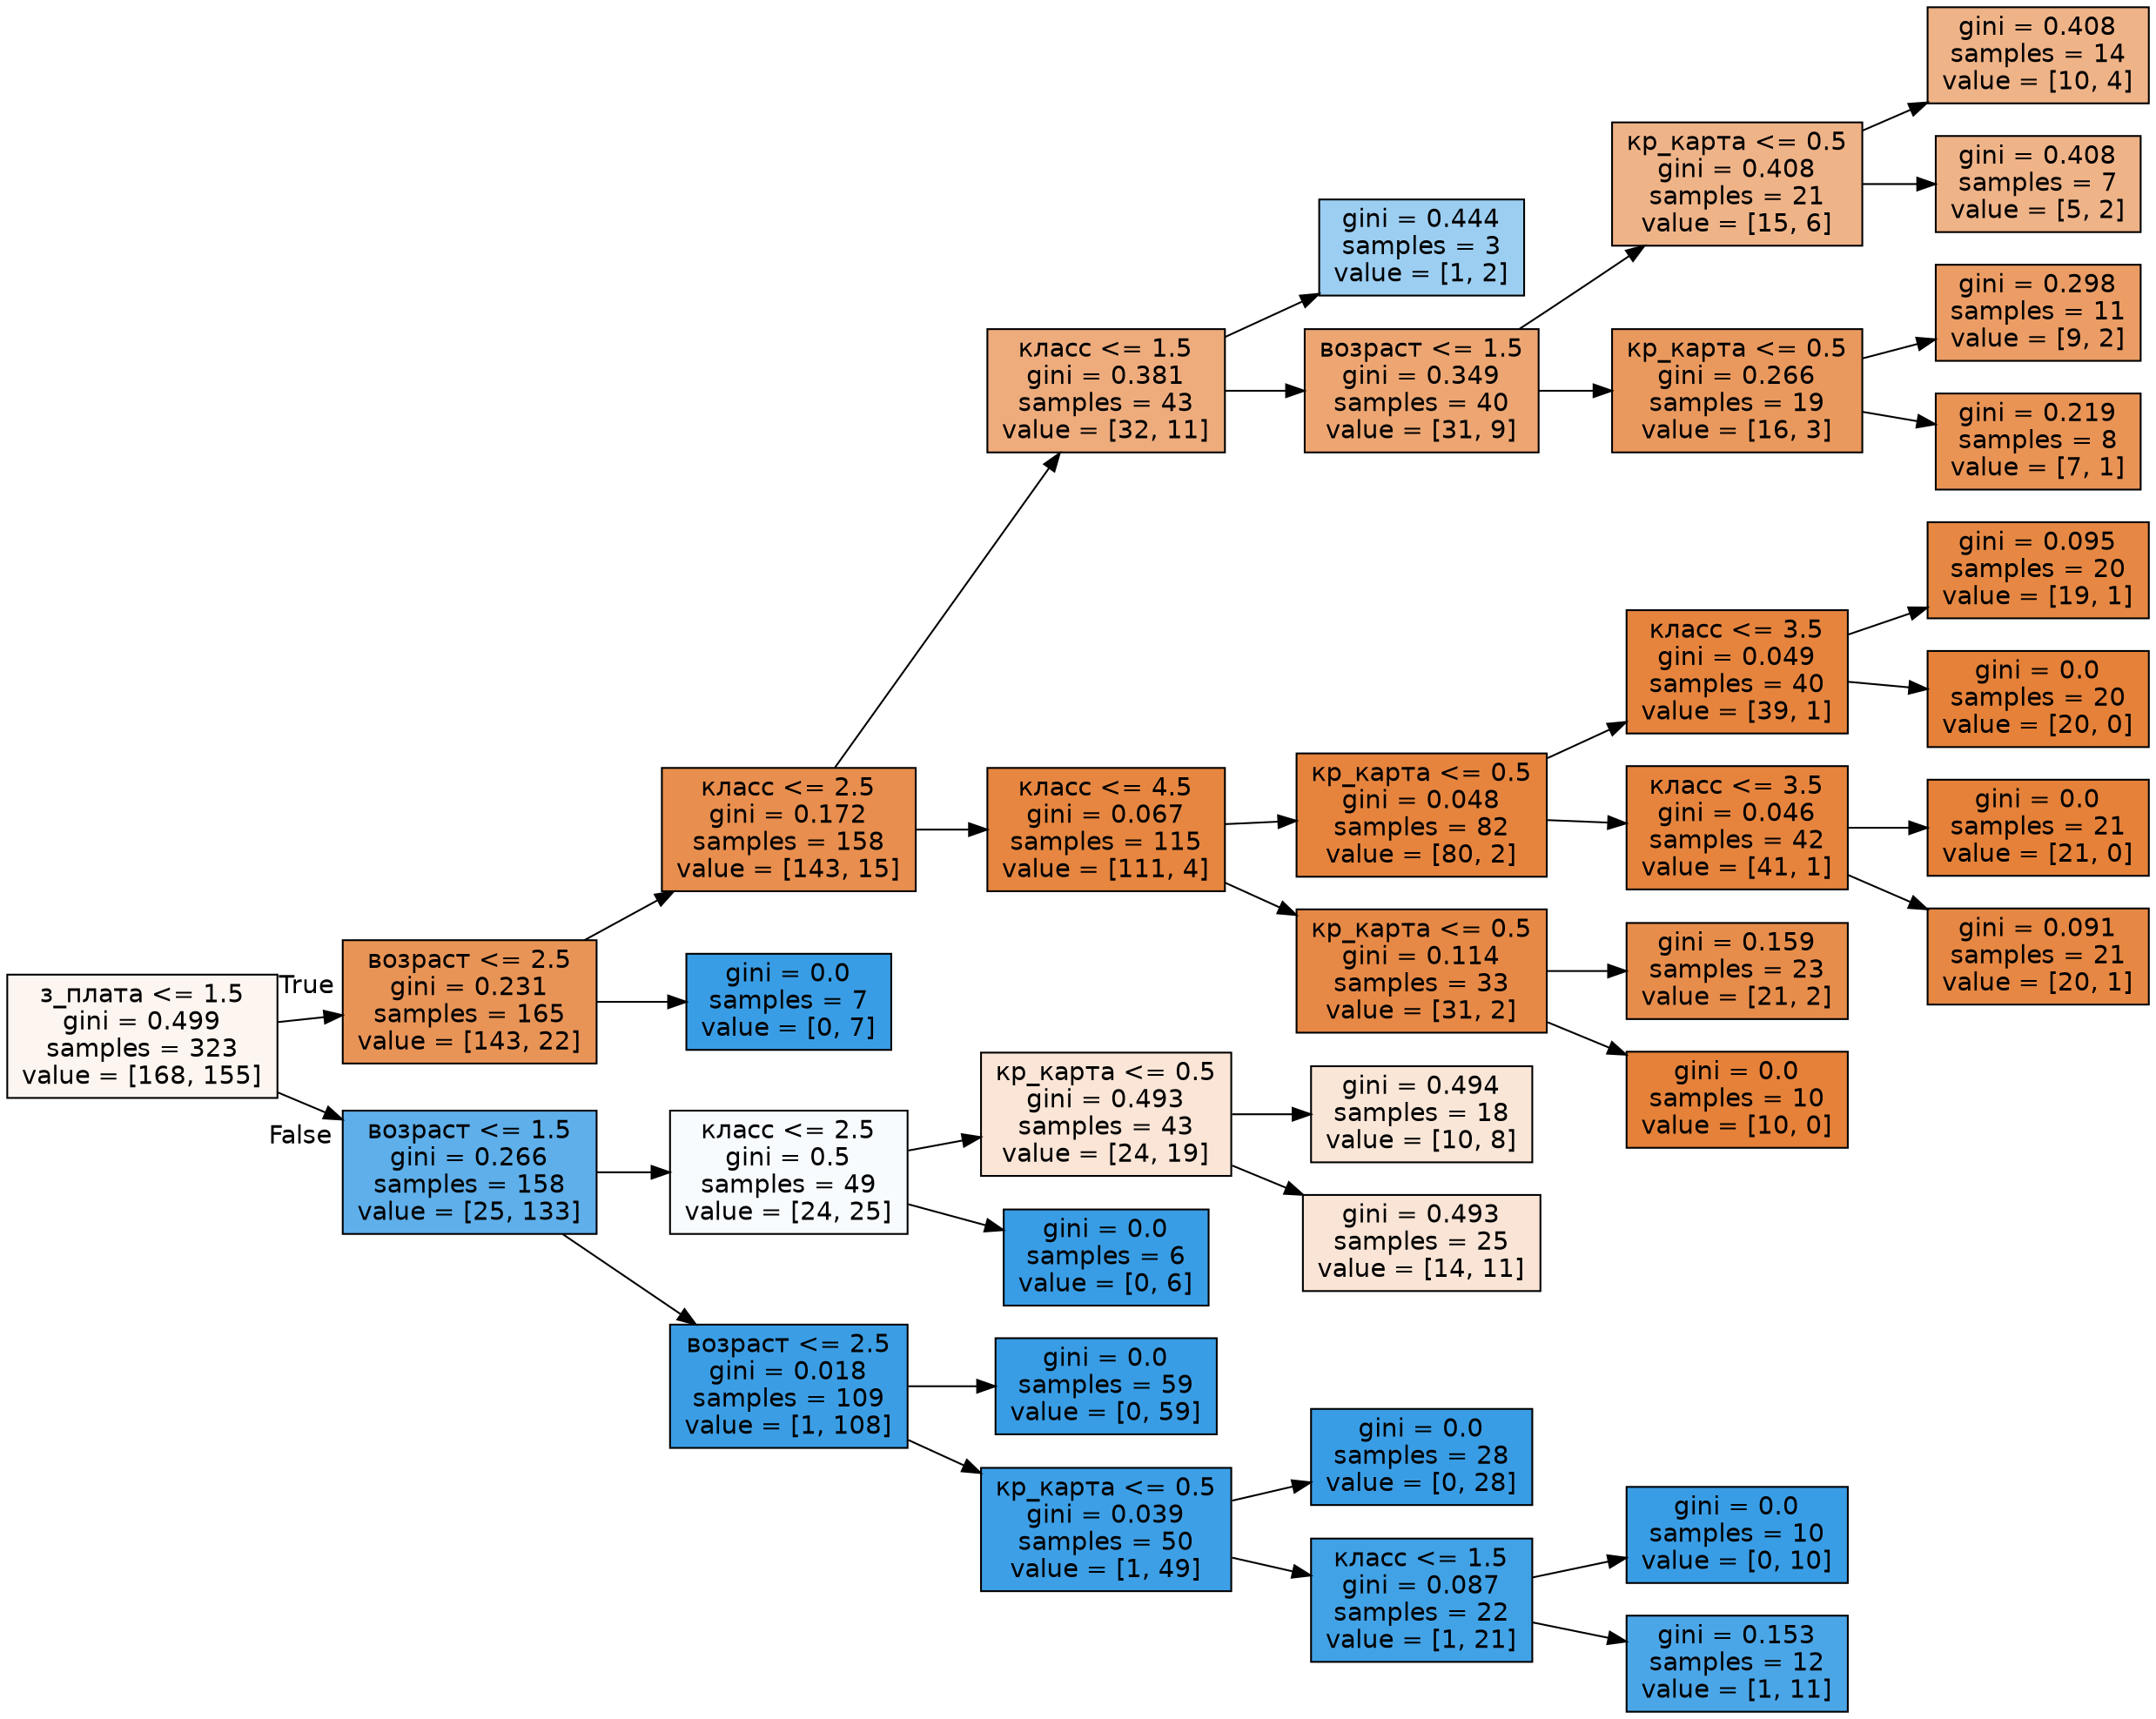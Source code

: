 digraph Tree {
node [shape=box, style="filled", color="black", fontname="helvetica"] ;
edge [fontname="helvetica"] ;
rankdir=LR ;
0 [label="з_плата <= 1.5\ngini = 0.499\nsamples = 323\nvalue = [168, 155]", fillcolor="#fdf5f0"] ;
1 [label="возраст <= 2.5\ngini = 0.231\nsamples = 165\nvalue = [143, 22]", fillcolor="#e99457"] ;
0 -> 1 [labeldistance=2.5, labelangle=-45, headlabel="True"] ;
2 [label="клаcс <= 2.5\ngini = 0.172\nsamples = 158\nvalue = [143, 15]", fillcolor="#e88e4e"] ;
1 -> 2 ;
3 [label="клаcс <= 1.5\ngini = 0.381\nsamples = 43\nvalue = [32, 11]", fillcolor="#eeac7d"] ;
2 -> 3 ;
4 [label="gini = 0.444\nsamples = 3\nvalue = [1, 2]", fillcolor="#9ccef2"] ;
3 -> 4 ;
5 [label="возраст <= 1.5\ngini = 0.349\nsamples = 40\nvalue = [31, 9]", fillcolor="#eda672"] ;
3 -> 5 ;
6 [label="кр_карта <= 0.5\ngini = 0.408\nsamples = 21\nvalue = [15, 6]", fillcolor="#efb388"] ;
5 -> 6 ;
7 [label="gini = 0.408\nsamples = 14\nvalue = [10, 4]", fillcolor="#efb388"] ;
6 -> 7 ;
8 [label="gini = 0.408\nsamples = 7\nvalue = [5, 2]", fillcolor="#efb388"] ;
6 -> 8 ;
9 [label="кр_карта <= 0.5\ngini = 0.266\nsamples = 19\nvalue = [16, 3]", fillcolor="#ea995e"] ;
5 -> 9 ;
10 [label="gini = 0.298\nsamples = 11\nvalue = [9, 2]", fillcolor="#eb9d65"] ;
9 -> 10 ;
11 [label="gini = 0.219\nsamples = 8\nvalue = [7, 1]", fillcolor="#e99355"] ;
9 -> 11 ;
12 [label="клаcс <= 4.5\ngini = 0.067\nsamples = 115\nvalue = [111, 4]", fillcolor="#e68640"] ;
2 -> 12 ;
13 [label="кр_карта <= 0.5\ngini = 0.048\nsamples = 82\nvalue = [80, 2]", fillcolor="#e6843e"] ;
12 -> 13 ;
14 [label="клаcс <= 3.5\ngini = 0.049\nsamples = 40\nvalue = [39, 1]", fillcolor="#e6843e"] ;
13 -> 14 ;
15 [label="gini = 0.095\nsamples = 20\nvalue = [19, 1]", fillcolor="#e68843"] ;
14 -> 15 ;
16 [label="gini = 0.0\nsamples = 20\nvalue = [20, 0]", fillcolor="#e58139"] ;
14 -> 16 ;
17 [label="клаcс <= 3.5\ngini = 0.046\nsamples = 42\nvalue = [41, 1]", fillcolor="#e6843e"] ;
13 -> 17 ;
18 [label="gini = 0.0\nsamples = 21\nvalue = [21, 0]", fillcolor="#e58139"] ;
17 -> 18 ;
19 [label="gini = 0.091\nsamples = 21\nvalue = [20, 1]", fillcolor="#e68743"] ;
17 -> 19 ;
20 [label="кр_карта <= 0.5\ngini = 0.114\nsamples = 33\nvalue = [31, 2]", fillcolor="#e78946"] ;
12 -> 20 ;
21 [label="gini = 0.159\nsamples = 23\nvalue = [21, 2]", fillcolor="#e78d4c"] ;
20 -> 21 ;
22 [label="gini = 0.0\nsamples = 10\nvalue = [10, 0]", fillcolor="#e58139"] ;
20 -> 22 ;
23 [label="gini = 0.0\nsamples = 7\nvalue = [0, 7]", fillcolor="#399de5"] ;
1 -> 23 ;
24 [label="возраст <= 1.5\ngini = 0.266\nsamples = 158\nvalue = [25, 133]", fillcolor="#5eafea"] ;
0 -> 24 [labeldistance=2.5, labelangle=45, headlabel="False"] ;
25 [label="клаcс <= 2.5\ngini = 0.5\nsamples = 49\nvalue = [24, 25]", fillcolor="#f7fbfe"] ;
24 -> 25 ;
26 [label="кр_карта <= 0.5\ngini = 0.493\nsamples = 43\nvalue = [24, 19]", fillcolor="#fae5d6"] ;
25 -> 26 ;
27 [label="gini = 0.494\nsamples = 18\nvalue = [10, 8]", fillcolor="#fae6d7"] ;
26 -> 27 ;
28 [label="gini = 0.493\nsamples = 25\nvalue = [14, 11]", fillcolor="#f9e4d5"] ;
26 -> 28 ;
29 [label="gini = 0.0\nsamples = 6\nvalue = [0, 6]", fillcolor="#399de5"] ;
25 -> 29 ;
30 [label="возраст <= 2.5\ngini = 0.018\nsamples = 109\nvalue = [1, 108]", fillcolor="#3b9ee5"] ;
24 -> 30 ;
31 [label="gini = 0.0\nsamples = 59\nvalue = [0, 59]", fillcolor="#399de5"] ;
30 -> 31 ;
32 [label="кр_карта <= 0.5\ngini = 0.039\nsamples = 50\nvalue = [1, 49]", fillcolor="#3d9fe6"] ;
30 -> 32 ;
33 [label="gini = 0.0\nsamples = 28\nvalue = [0, 28]", fillcolor="#399de5"] ;
32 -> 33 ;
34 [label="клаcс <= 1.5\ngini = 0.087\nsamples = 22\nvalue = [1, 21]", fillcolor="#42a2e6"] ;
32 -> 34 ;
35 [label="gini = 0.0\nsamples = 10\nvalue = [0, 10]", fillcolor="#399de5"] ;
34 -> 35 ;
36 [label="gini = 0.153\nsamples = 12\nvalue = [1, 11]", fillcolor="#4ba6e7"] ;
34 -> 36 ;
}